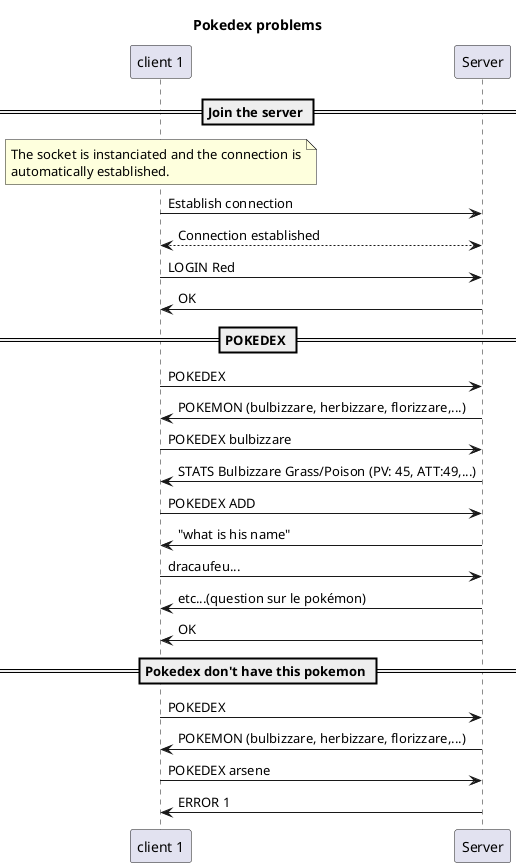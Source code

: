 @startuml PokedexProblems
title "Pokedex problems"

participant "client 1" as c1
participant "Server" as s

== Join the server ==

note over c1
The socket is instanciated and the connection is
automatically established.
end note

c1->s : Establish connection
c1<-->s : Connection established

c1->s: LOGIN Red
s->c1: OK

== POKEDEX ==

c1->s: POKEDEX
s->c1: POKEMON (bulbizzare, herbizzare, florizzare,...)
c1->s: POKEDEX bulbizzare
s->c1: STATS Bulbizzare Grass/Poison (PV: 45, ATT:49,...)

c1->s: POKEDEX ADD
s->c1: "what is his name"
c1->s: dracaufeu...
s->c1: etc...(question sur le pokémon)
s->c1: OK

== Pokedex don't have this pokemon ==

c1->s: POKEDEX
s->c1: POKEMON (bulbizzare, herbizzare, florizzare,...)
c1->s: POKEDEX arsene
s->c1: ERROR 1




@enduml